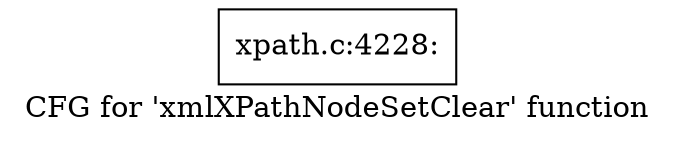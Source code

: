digraph "CFG for 'xmlXPathNodeSetClear' function" {
	label="CFG for 'xmlXPathNodeSetClear' function";

	Node0x55e6b2dd99b0 [shape=record,label="{xpath.c:4228:}"];
}
